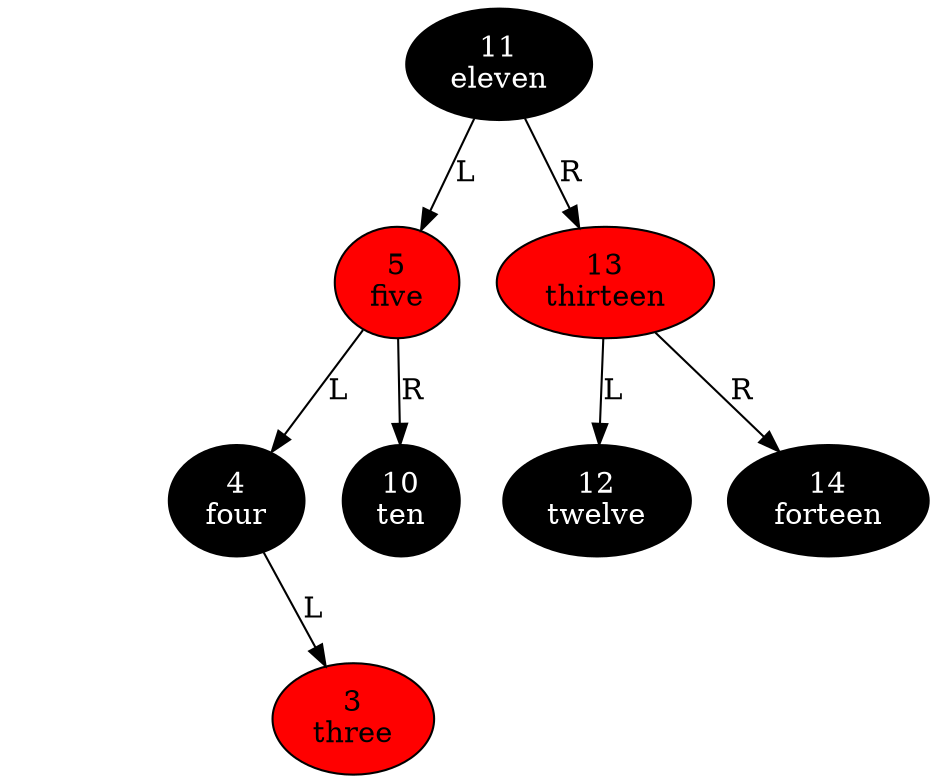digraph
{
node_11 [style=filled fillcolor=black fontcolor=white label="11\neleven"];
node_11 -> node_5 [label=L taildir=sw];
node_11 -> node_13 [label=R taildir=se];
node_5 [style=filled fillcolor=red fontcolor=black label="5\nfive"];
node_5 -> node_4 [label=L taildir=sw];
node_5 -> node_10 [label=R taildir=se];
node_4 [style=filled fillcolor=black fontcolor=white label="4\nfour"];
node_4 -> node_4_R [style=invis];
node_4_R [style=invis];
node_4 -> node_3 [label=L taildir=sw];
node_3 [style=filled fillcolor=red fontcolor=black label="3\nthree"];
node_10 [style=filled fillcolor=black fontcolor=white label="10\nten"];
node_13 [style=filled fillcolor=red fontcolor=black label="13\nthirteen"];
node_13 -> node_12 [label=L taildir=sw];
node_13 -> node_14 [label=R taildir=se];
node_12 [style=filled fillcolor=black fontcolor=white label="12\ntwelve"];
node_14 [style=filled fillcolor=black fontcolor=white label="14\nforteen"];
}
